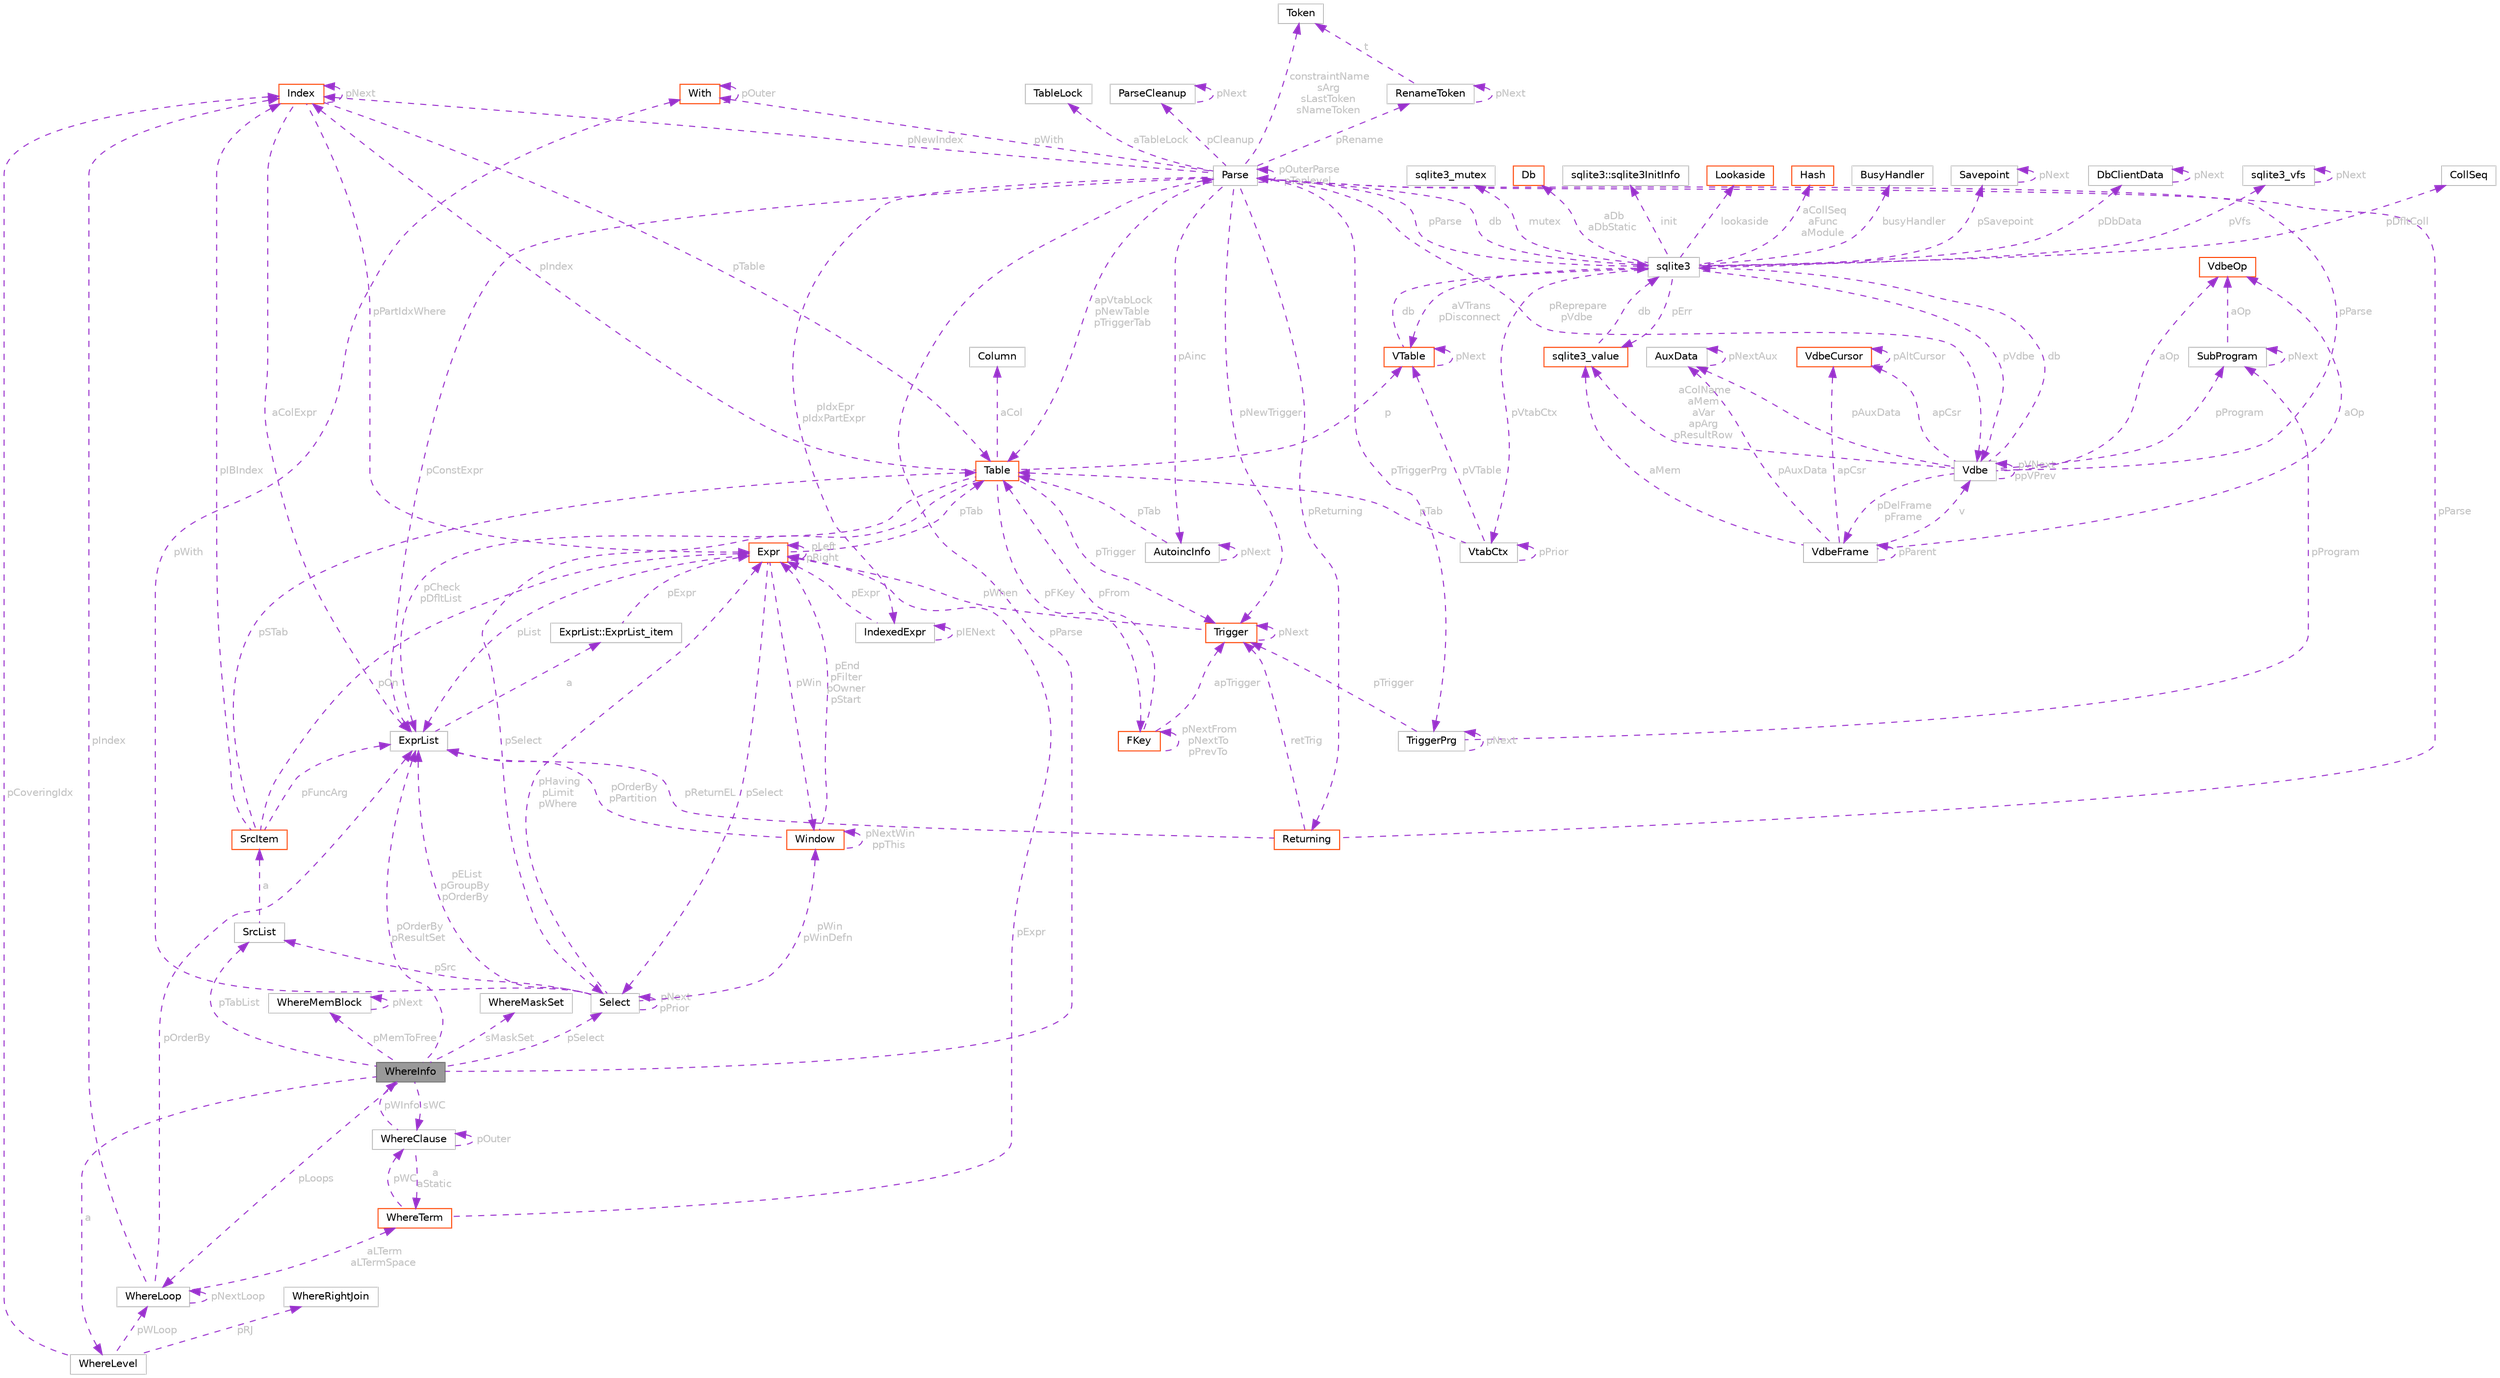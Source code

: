 digraph "WhereInfo"
{
 // LATEX_PDF_SIZE
  bgcolor="transparent";
  edge [fontname=Helvetica,fontsize=10,labelfontname=Helvetica,labelfontsize=10];
  node [fontname=Helvetica,fontsize=10,shape=box,height=0.2,width=0.4];
  Node1 [id="Node000001",label="WhereInfo",height=0.2,width=0.4,color="gray40", fillcolor="grey60", style="filled", fontcolor="black",tooltip=" "];
  Node2 -> Node1 [id="edge1_Node000001_Node000002",dir="back",color="darkorchid3",style="dashed",tooltip=" ",label=" pParse",fontcolor="grey" ];
  Node2 [id="Node000002",label="Parse",height=0.2,width=0.4,color="grey75", fillcolor="white", style="filled",URL="$structParse.html",tooltip=" "];
  Node3 -> Node2 [id="edge2_Node000002_Node000003",dir="back",color="darkorchid3",style="dashed",tooltip=" ",label=" db",fontcolor="grey" ];
  Node3 [id="Node000003",label="sqlite3",height=0.2,width=0.4,color="grey75", fillcolor="white", style="filled",URL="$structsqlite3.html",tooltip=" "];
  Node4 -> Node3 [id="edge3_Node000003_Node000004",dir="back",color="darkorchid3",style="dashed",tooltip=" ",label=" pVfs",fontcolor="grey" ];
  Node4 [id="Node000004",label="sqlite3_vfs",height=0.2,width=0.4,color="grey75", fillcolor="white", style="filled",URL="$structsqlite3__vfs.html",tooltip=" "];
  Node4 -> Node4 [id="edge4_Node000004_Node000004",dir="back",color="darkorchid3",style="dashed",tooltip=" ",label=" pNext",fontcolor="grey" ];
  Node5 -> Node3 [id="edge5_Node000003_Node000005",dir="back",color="darkorchid3",style="dashed",tooltip=" ",label=" pVdbe",fontcolor="grey" ];
  Node5 [id="Node000005",label="Vdbe",height=0.2,width=0.4,color="grey75", fillcolor="white", style="filled",URL="$structVdbe.html",tooltip=" "];
  Node3 -> Node5 [id="edge6_Node000005_Node000003",dir="back",color="darkorchid3",style="dashed",tooltip=" ",label=" db",fontcolor="grey" ];
  Node5 -> Node5 [id="edge7_Node000005_Node000005",dir="back",color="darkorchid3",style="dashed",tooltip=" ",label=" pVNext\nppVPrev",fontcolor="grey" ];
  Node2 -> Node5 [id="edge8_Node000005_Node000002",dir="back",color="darkorchid3",style="dashed",tooltip=" ",label=" pParse",fontcolor="grey" ];
  Node6 -> Node5 [id="edge9_Node000005_Node000006",dir="back",color="darkorchid3",style="dashed",tooltip=" ",label=" aColName\naMem\naVar\napArg\npResultRow",fontcolor="grey" ];
  Node6 [id="Node000006",label="sqlite3_value",height=0.2,width=0.4,color="orangered", fillcolor="white", style="filled",URL="$structsqlite3__value.html",tooltip=" "];
  Node3 -> Node6 [id="edge10_Node000006_Node000003",dir="back",color="darkorchid3",style="dashed",tooltip=" ",label=" db",fontcolor="grey" ];
  Node10 -> Node5 [id="edge11_Node000005_Node000010",dir="back",color="darkorchid3",style="dashed",tooltip=" ",label=" apCsr",fontcolor="grey" ];
  Node10 [id="Node000010",label="VdbeCursor",height=0.2,width=0.4,color="orangered", fillcolor="white", style="filled",URL="$structVdbeCursor.html",tooltip=" "];
  Node10 -> Node10 [id="edge12_Node000010_Node000010",dir="back",color="darkorchid3",style="dashed",tooltip=" ",label=" pAltCursor",fontcolor="grey" ];
  Node45 -> Node5 [id="edge13_Node000005_Node000045",dir="back",color="darkorchid3",style="dashed",tooltip=" ",label=" aOp",fontcolor="grey" ];
  Node45 [id="Node000045",label="VdbeOp",height=0.2,width=0.4,color="orangered", fillcolor="white", style="filled",URL="$structVdbeOp.html",tooltip=" "];
  Node80 -> Node5 [id="edge14_Node000005_Node000080",dir="back",color="darkorchid3",style="dashed",tooltip=" ",label=" pDelFrame\npFrame",fontcolor="grey" ];
  Node80 [id="Node000080",label="VdbeFrame",height=0.2,width=0.4,color="grey75", fillcolor="white", style="filled",URL="$structVdbeFrame.html",tooltip=" "];
  Node5 -> Node80 [id="edge15_Node000080_Node000005",dir="back",color="darkorchid3",style="dashed",tooltip=" ",label=" v",fontcolor="grey" ];
  Node80 -> Node80 [id="edge16_Node000080_Node000080",dir="back",color="darkorchid3",style="dashed",tooltip=" ",label=" pParent",fontcolor="grey" ];
  Node45 -> Node80 [id="edge17_Node000080_Node000045",dir="back",color="darkorchid3",style="dashed",tooltip=" ",label=" aOp",fontcolor="grey" ];
  Node6 -> Node80 [id="edge18_Node000080_Node000006",dir="back",color="darkorchid3",style="dashed",tooltip=" ",label=" aMem",fontcolor="grey" ];
  Node10 -> Node80 [id="edge19_Node000080_Node000010",dir="back",color="darkorchid3",style="dashed",tooltip=" ",label=" apCsr",fontcolor="grey" ];
  Node81 -> Node80 [id="edge20_Node000080_Node000081",dir="back",color="darkorchid3",style="dashed",tooltip=" ",label=" pAuxData",fontcolor="grey" ];
  Node81 [id="Node000081",label="AuxData",height=0.2,width=0.4,color="grey75", fillcolor="white", style="filled",URL="$structAuxData.html",tooltip=" "];
  Node81 -> Node81 [id="edge21_Node000081_Node000081",dir="back",color="darkorchid3",style="dashed",tooltip=" ",label=" pNextAux",fontcolor="grey" ];
  Node78 -> Node5 [id="edge22_Node000005_Node000078",dir="back",color="darkorchid3",style="dashed",tooltip=" ",label=" pProgram",fontcolor="grey" ];
  Node78 [id="Node000078",label="SubProgram",height=0.2,width=0.4,color="grey75", fillcolor="white", style="filled",URL="$structSubProgram.html",tooltip=" "];
  Node45 -> Node78 [id="edge23_Node000078_Node000045",dir="back",color="darkorchid3",style="dashed",tooltip=" ",label=" aOp",fontcolor="grey" ];
  Node78 -> Node78 [id="edge24_Node000078_Node000078",dir="back",color="darkorchid3",style="dashed",tooltip=" ",label=" pNext",fontcolor="grey" ];
  Node81 -> Node5 [id="edge25_Node000005_Node000081",dir="back",color="darkorchid3",style="dashed",tooltip=" ",label=" pAuxData",fontcolor="grey" ];
  Node27 -> Node3 [id="edge26_Node000003_Node000027",dir="back",color="darkorchid3",style="dashed",tooltip=" ",label=" pDfltColl",fontcolor="grey" ];
  Node27 [id="Node000027",label="CollSeq",height=0.2,width=0.4,color="grey75", fillcolor="white", style="filled",URL="$structCollSeq.html",tooltip=" "];
  Node29 -> Node3 [id="edge27_Node000003_Node000029",dir="back",color="darkorchid3",style="dashed",tooltip=" ",label=" mutex",fontcolor="grey" ];
  Node29 [id="Node000029",label="sqlite3_mutex",height=0.2,width=0.4,color="grey75", fillcolor="white", style="filled",URL="$structsqlite3__mutex.html",tooltip=" "];
  Node82 -> Node3 [id="edge28_Node000003_Node000082",dir="back",color="darkorchid3",style="dashed",tooltip=" ",label=" aDb\naDbStatic",fontcolor="grey" ];
  Node82 [id="Node000082",label="Db",height=0.2,width=0.4,color="orangered", fillcolor="white", style="filled",URL="$structDb.html",tooltip=" "];
  Node83 -> Node3 [id="edge29_Node000003_Node000083",dir="back",color="darkorchid3",style="dashed",tooltip=" ",label=" init",fontcolor="grey" ];
  Node83 [id="Node000083",label="sqlite3::sqlite3InitInfo",height=0.2,width=0.4,color="grey75", fillcolor="white", style="filled",URL="$structsqlite3_1_1sqlite3InitInfo.html",tooltip=" "];
  Node2 -> Node3 [id="edge30_Node000003_Node000002",dir="back",color="darkorchid3",style="dashed",tooltip=" ",label=" pParse",fontcolor="grey" ];
  Node6 -> Node3 [id="edge31_Node000003_Node000006",dir="back",color="darkorchid3",style="dashed",tooltip=" ",label=" pErr",fontcolor="grey" ];
  Node84 -> Node3 [id="edge32_Node000003_Node000084",dir="back",color="darkorchid3",style="dashed",tooltip=" ",label=" lookaside",fontcolor="grey" ];
  Node84 [id="Node000084",label="Lookaside",height=0.2,width=0.4,color="orangered", fillcolor="white", style="filled",URL="$structLookaside.html",tooltip=" "];
  Node54 -> Node3 [id="edge33_Node000003_Node000054",dir="back",color="darkorchid3",style="dashed",tooltip=" ",label=" aCollSeq\naFunc\naModule",fontcolor="grey" ];
  Node54 [id="Node000054",label="Hash",height=0.2,width=0.4,color="orangered", fillcolor="white", style="filled",URL="$structHash.html",tooltip=" "];
  Node86 -> Node3 [id="edge34_Node000003_Node000086",dir="back",color="darkorchid3",style="dashed",tooltip=" ",label=" pVtabCtx",fontcolor="grey" ];
  Node86 [id="Node000086",label="VtabCtx",height=0.2,width=0.4,color="grey75", fillcolor="white", style="filled",URL="$structVtabCtx.html",tooltip=" "];
  Node48 -> Node86 [id="edge35_Node000086_Node000048",dir="back",color="darkorchid3",style="dashed",tooltip=" ",label=" pVTable",fontcolor="grey" ];
  Node48 [id="Node000048",label="VTable",height=0.2,width=0.4,color="orangered", fillcolor="white", style="filled",URL="$structVTable.html",tooltip=" "];
  Node3 -> Node48 [id="edge36_Node000048_Node000003",dir="back",color="darkorchid3",style="dashed",tooltip=" ",label=" db",fontcolor="grey" ];
  Node48 -> Node48 [id="edge37_Node000048_Node000048",dir="back",color="darkorchid3",style="dashed",tooltip=" ",label=" pNext",fontcolor="grey" ];
  Node50 -> Node86 [id="edge38_Node000086_Node000050",dir="back",color="darkorchid3",style="dashed",tooltip=" ",label=" pTab",fontcolor="grey" ];
  Node50 [id="Node000050",label="Table",height=0.2,width=0.4,color="orangered", fillcolor="white", style="filled",URL="$structTable.html",tooltip=" "];
  Node51 -> Node50 [id="edge39_Node000050_Node000051",dir="back",color="darkorchid3",style="dashed",tooltip=" ",label=" aCol",fontcolor="grey" ];
  Node51 [id="Node000051",label="Column",height=0.2,width=0.4,color="grey75", fillcolor="white", style="filled",URL="$structColumn.html",tooltip=" "];
  Node52 -> Node50 [id="edge40_Node000050_Node000052",dir="back",color="darkorchid3",style="dashed",tooltip=" ",label=" pIndex",fontcolor="grey" ];
  Node52 [id="Node000052",label="Index",height=0.2,width=0.4,color="orangered", fillcolor="white", style="filled",URL="$structIndex.html",tooltip=" "];
  Node50 -> Node52 [id="edge41_Node000052_Node000050",dir="back",color="darkorchid3",style="dashed",tooltip=" ",label=" pTable",fontcolor="grey" ];
  Node52 -> Node52 [id="edge42_Node000052_Node000052",dir="back",color="darkorchid3",style="dashed",tooltip=" ",label=" pNext",fontcolor="grey" ];
  Node57 -> Node52 [id="edge43_Node000052_Node000057",dir="back",color="darkorchid3",style="dashed",tooltip=" ",label=" pPartIdxWhere",fontcolor="grey" ];
  Node57 [id="Node000057",label="Expr",height=0.2,width=0.4,color="orangered", fillcolor="white", style="filled",URL="$structExpr.html",tooltip=" "];
  Node57 -> Node57 [id="edge44_Node000057_Node000057",dir="back",color="darkorchid3",style="dashed",tooltip=" ",label=" pLeft\npRight",fontcolor="grey" ];
  Node58 -> Node57 [id="edge45_Node000057_Node000058",dir="back",color="darkorchid3",style="dashed",tooltip=" ",label=" pList",fontcolor="grey" ];
  Node58 [id="Node000058",label="ExprList",height=0.2,width=0.4,color="grey75", fillcolor="white", style="filled",URL="$structExprList.html",tooltip=" "];
  Node59 -> Node58 [id="edge46_Node000058_Node000059",dir="back",color="darkorchid3",style="dashed",tooltip=" ",label=" a",fontcolor="grey" ];
  Node59 [id="Node000059",label="ExprList::ExprList_item",height=0.2,width=0.4,color="grey75", fillcolor="white", style="filled",URL="$structExprList_1_1ExprList__item.html",tooltip=" "];
  Node57 -> Node59 [id="edge47_Node000059_Node000057",dir="back",color="darkorchid3",style="dashed",tooltip=" ",label=" pExpr",fontcolor="grey" ];
  Node60 -> Node57 [id="edge48_Node000057_Node000060",dir="back",color="darkorchid3",style="dashed",tooltip=" ",label=" pSelect",fontcolor="grey" ];
  Node60 [id="Node000060",label="Select",height=0.2,width=0.4,color="grey75", fillcolor="white", style="filled",URL="$structSelect.html",tooltip=" "];
  Node58 -> Node60 [id="edge49_Node000060_Node000058",dir="back",color="darkorchid3",style="dashed",tooltip=" ",label=" pEList\npGroupBy\npOrderBy",fontcolor="grey" ];
  Node61 -> Node60 [id="edge50_Node000060_Node000061",dir="back",color="darkorchid3",style="dashed",tooltip=" ",label=" pSrc",fontcolor="grey" ];
  Node61 [id="Node000061",label="SrcList",height=0.2,width=0.4,color="grey75", fillcolor="white", style="filled",URL="$structSrcList.html",tooltip=" "];
  Node62 -> Node61 [id="edge51_Node000061_Node000062",dir="back",color="darkorchid3",style="dashed",tooltip=" ",label=" a",fontcolor="grey" ];
  Node62 [id="Node000062",label="SrcItem",height=0.2,width=0.4,color="orangered", fillcolor="white", style="filled",URL="$structSrcItem.html",tooltip=" "];
  Node50 -> Node62 [id="edge52_Node000062_Node000050",dir="back",color="darkorchid3",style="dashed",tooltip=" ",label=" pSTab",fontcolor="grey" ];
  Node58 -> Node62 [id="edge53_Node000062_Node000058",dir="back",color="darkorchid3",style="dashed",tooltip=" ",label=" pFuncArg",fontcolor="grey" ];
  Node52 -> Node62 [id="edge54_Node000062_Node000052",dir="back",color="darkorchid3",style="dashed",tooltip=" ",label=" pIBIndex",fontcolor="grey" ];
  Node57 -> Node62 [id="edge55_Node000062_Node000057",dir="back",color="darkorchid3",style="dashed",tooltip=" ",label=" pOn",fontcolor="grey" ];
  Node57 -> Node60 [id="edge56_Node000060_Node000057",dir="back",color="darkorchid3",style="dashed",tooltip=" ",label=" pHaving\npLimit\npWhere",fontcolor="grey" ];
  Node60 -> Node60 [id="edge57_Node000060_Node000060",dir="back",color="darkorchid3",style="dashed",tooltip=" ",label=" pNext\npPrior",fontcolor="grey" ];
  Node67 -> Node60 [id="edge58_Node000060_Node000067",dir="back",color="darkorchid3",style="dashed",tooltip=" ",label=" pWith",fontcolor="grey" ];
  Node67 [id="Node000067",label="With",height=0.2,width=0.4,color="orangered", fillcolor="white", style="filled",URL="$structWith.html",tooltip=" "];
  Node67 -> Node67 [id="edge59_Node000067_Node000067",dir="back",color="darkorchid3",style="dashed",tooltip=" ",label=" pOuter",fontcolor="grey" ];
  Node69 -> Node60 [id="edge60_Node000060_Node000069",dir="back",color="darkorchid3",style="dashed",tooltip=" ",label=" pWin\npWinDefn",fontcolor="grey" ];
  Node69 [id="Node000069",label="Window",height=0.2,width=0.4,color="orangered", fillcolor="white", style="filled",URL="$structWindow.html",tooltip=" "];
  Node58 -> Node69 [id="edge61_Node000069_Node000058",dir="back",color="darkorchid3",style="dashed",tooltip=" ",label=" pOrderBy\npPartition",fontcolor="grey" ];
  Node57 -> Node69 [id="edge62_Node000069_Node000057",dir="back",color="darkorchid3",style="dashed",tooltip=" ",label=" pEnd\npFilter\npOwner\npStart",fontcolor="grey" ];
  Node69 -> Node69 [id="edge63_Node000069_Node000069",dir="back",color="darkorchid3",style="dashed",tooltip=" ",label=" pNextWin\nppThis",fontcolor="grey" ];
  Node50 -> Node57 [id="edge64_Node000057_Node000050",dir="back",color="darkorchid3",style="dashed",tooltip=" ",label=" pTab",fontcolor="grey" ];
  Node69 -> Node57 [id="edge65_Node000057_Node000069",dir="back",color="darkorchid3",style="dashed",tooltip=" ",label=" pWin",fontcolor="grey" ];
  Node58 -> Node52 [id="edge66_Node000052_Node000058",dir="back",color="darkorchid3",style="dashed",tooltip=" ",label=" aColExpr",fontcolor="grey" ];
  Node58 -> Node50 [id="edge67_Node000050_Node000058",dir="back",color="darkorchid3",style="dashed",tooltip=" ",label=" pCheck\npDfltList",fontcolor="grey" ];
  Node73 -> Node50 [id="edge68_Node000050_Node000073",dir="back",color="darkorchid3",style="dashed",tooltip=" ",label=" pFKey",fontcolor="grey" ];
  Node73 [id="Node000073",label="FKey",height=0.2,width=0.4,color="orangered", fillcolor="white", style="filled",URL="$structFKey.html",tooltip=" "];
  Node50 -> Node73 [id="edge69_Node000073_Node000050",dir="back",color="darkorchid3",style="dashed",tooltip=" ",label=" pFrom",fontcolor="grey" ];
  Node73 -> Node73 [id="edge70_Node000073_Node000073",dir="back",color="darkorchid3",style="dashed",tooltip=" ",label=" pNextFrom\npNextTo\npPrevTo",fontcolor="grey" ];
  Node74 -> Node73 [id="edge71_Node000073_Node000074",dir="back",color="darkorchid3",style="dashed",tooltip=" ",label=" apTrigger",fontcolor="grey" ];
  Node74 [id="Node000074",label="Trigger",height=0.2,width=0.4,color="orangered", fillcolor="white", style="filled",URL="$structTrigger.html",tooltip=" "];
  Node57 -> Node74 [id="edge72_Node000074_Node000057",dir="back",color="darkorchid3",style="dashed",tooltip=" ",label=" pWhen",fontcolor="grey" ];
  Node74 -> Node74 [id="edge73_Node000074_Node000074",dir="back",color="darkorchid3",style="dashed",tooltip=" ",label=" pNext",fontcolor="grey" ];
  Node60 -> Node50 [id="edge74_Node000050_Node000060",dir="back",color="darkorchid3",style="dashed",tooltip=" ",label=" pSelect",fontcolor="grey" ];
  Node48 -> Node50 [id="edge75_Node000050_Node000048",dir="back",color="darkorchid3",style="dashed",tooltip=" ",label=" p",fontcolor="grey" ];
  Node74 -> Node50 [id="edge76_Node000050_Node000074",dir="back",color="darkorchid3",style="dashed",tooltip=" ",label=" pTrigger",fontcolor="grey" ];
  Node86 -> Node86 [id="edge77_Node000086_Node000086",dir="back",color="darkorchid3",style="dashed",tooltip=" ",label=" pPrior",fontcolor="grey" ];
  Node48 -> Node3 [id="edge78_Node000003_Node000048",dir="back",color="darkorchid3",style="dashed",tooltip=" ",label=" aVTrans\npDisconnect",fontcolor="grey" ];
  Node87 -> Node3 [id="edge79_Node000003_Node000087",dir="back",color="darkorchid3",style="dashed",tooltip=" ",label=" busyHandler",fontcolor="grey" ];
  Node87 [id="Node000087",label="BusyHandler",height=0.2,width=0.4,color="grey75", fillcolor="white", style="filled",URL="$structBusyHandler.html",tooltip=" "];
  Node88 -> Node3 [id="edge80_Node000003_Node000088",dir="back",color="darkorchid3",style="dashed",tooltip=" ",label=" pSavepoint",fontcolor="grey" ];
  Node88 [id="Node000088",label="Savepoint",height=0.2,width=0.4,color="grey75", fillcolor="white", style="filled",URL="$structSavepoint.html",tooltip=" "];
  Node88 -> Node88 [id="edge81_Node000088_Node000088",dir="back",color="darkorchid3",style="dashed",tooltip=" ",label=" pNext",fontcolor="grey" ];
  Node89 -> Node3 [id="edge82_Node000003_Node000089",dir="back",color="darkorchid3",style="dashed",tooltip=" ",label=" pDbData",fontcolor="grey" ];
  Node89 [id="Node000089",label="DbClientData",height=0.2,width=0.4,color="grey75", fillcolor="white", style="filled",URL="$structDbClientData.html",tooltip=" "];
  Node89 -> Node89 [id="edge83_Node000089_Node000089",dir="back",color="darkorchid3",style="dashed",tooltip=" ",label=" pNext",fontcolor="grey" ];
  Node5 -> Node2 [id="edge84_Node000002_Node000005",dir="back",color="darkorchid3",style="dashed",tooltip=" ",label=" pReprepare\npVdbe",fontcolor="grey" ];
  Node58 -> Node2 [id="edge85_Node000002_Node000058",dir="back",color="darkorchid3",style="dashed",tooltip=" ",label=" pConstExpr",fontcolor="grey" ];
  Node90 -> Node2 [id="edge86_Node000002_Node000090",dir="back",color="darkorchid3",style="dashed",tooltip=" ",label=" pIdxEpr\npIdxPartExpr",fontcolor="grey" ];
  Node90 [id="Node000090",label="IndexedExpr",height=0.2,width=0.4,color="grey75", fillcolor="white", style="filled",URL="$structIndexedExpr.html",tooltip=" "];
  Node57 -> Node90 [id="edge87_Node000090_Node000057",dir="back",color="darkorchid3",style="dashed",tooltip=" ",label=" pExpr",fontcolor="grey" ];
  Node90 -> Node90 [id="edge88_Node000090_Node000090",dir="back",color="darkorchid3",style="dashed",tooltip=" ",label=" pIENext",fontcolor="grey" ];
  Node91 -> Node2 [id="edge89_Node000002_Node000091",dir="back",color="darkorchid3",style="dashed",tooltip=" ",label=" aTableLock",fontcolor="grey" ];
  Node91 [id="Node000091",label="TableLock",height=0.2,width=0.4,color="grey75", fillcolor="white", style="filled",URL="$structTableLock.html",tooltip=" "];
  Node92 -> Node2 [id="edge90_Node000002_Node000092",dir="back",color="darkorchid3",style="dashed",tooltip=" ",label=" pAinc",fontcolor="grey" ];
  Node92 [id="Node000092",label="AutoincInfo",height=0.2,width=0.4,color="grey75", fillcolor="white", style="filled",URL="$structAutoincInfo.html",tooltip=" "];
  Node92 -> Node92 [id="edge91_Node000092_Node000092",dir="back",color="darkorchid3",style="dashed",tooltip=" ",label=" pNext",fontcolor="grey" ];
  Node50 -> Node92 [id="edge92_Node000092_Node000050",dir="back",color="darkorchid3",style="dashed",tooltip=" ",label=" pTab",fontcolor="grey" ];
  Node2 -> Node2 [id="edge93_Node000002_Node000002",dir="back",color="darkorchid3",style="dashed",tooltip=" ",label=" pOuterParse\npToplevel",fontcolor="grey" ];
  Node50 -> Node2 [id="edge94_Node000002_Node000050",dir="back",color="darkorchid3",style="dashed",tooltip=" ",label=" apVtabLock\npNewTable\npTriggerTab",fontcolor="grey" ];
  Node93 -> Node2 [id="edge95_Node000002_Node000093",dir="back",color="darkorchid3",style="dashed",tooltip=" ",label=" pTriggerPrg",fontcolor="grey" ];
  Node93 [id="Node000093",label="TriggerPrg",height=0.2,width=0.4,color="grey75", fillcolor="white", style="filled",URL="$structTriggerPrg.html",tooltip=" "];
  Node74 -> Node93 [id="edge96_Node000093_Node000074",dir="back",color="darkorchid3",style="dashed",tooltip=" ",label=" pTrigger",fontcolor="grey" ];
  Node93 -> Node93 [id="edge97_Node000093_Node000093",dir="back",color="darkorchid3",style="dashed",tooltip=" ",label=" pNext",fontcolor="grey" ];
  Node78 -> Node93 [id="edge98_Node000093_Node000078",dir="back",color="darkorchid3",style="dashed",tooltip=" ",label=" pProgram",fontcolor="grey" ];
  Node94 -> Node2 [id="edge99_Node000002_Node000094",dir="back",color="darkorchid3",style="dashed",tooltip=" ",label=" pCleanup",fontcolor="grey" ];
  Node94 [id="Node000094",label="ParseCleanup",height=0.2,width=0.4,color="grey75", fillcolor="white", style="filled",URL="$structParseCleanup.html",tooltip=" "];
  Node94 -> Node94 [id="edge100_Node000094_Node000094",dir="back",color="darkorchid3",style="dashed",tooltip=" ",label=" pNext",fontcolor="grey" ];
  Node95 -> Node2 [id="edge101_Node000002_Node000095",dir="back",color="darkorchid3",style="dashed",tooltip=" ",label=" constraintName\nsArg\nsLastToken\nsNameToken",fontcolor="grey" ];
  Node95 [id="Node000095",label="Token",height=0.2,width=0.4,color="grey75", fillcolor="white", style="filled",URL="$structToken.html",tooltip=" "];
  Node96 -> Node2 [id="edge102_Node000002_Node000096",dir="back",color="darkorchid3",style="dashed",tooltip=" ",label=" pReturning",fontcolor="grey" ];
  Node96 [id="Node000096",label="Returning",height=0.2,width=0.4,color="orangered", fillcolor="white", style="filled",URL="$structReturning.html",tooltip=" "];
  Node2 -> Node96 [id="edge103_Node000096_Node000002",dir="back",color="darkorchid3",style="dashed",tooltip=" ",label=" pParse",fontcolor="grey" ];
  Node58 -> Node96 [id="edge104_Node000096_Node000058",dir="back",color="darkorchid3",style="dashed",tooltip=" ",label=" pReturnEL",fontcolor="grey" ];
  Node74 -> Node96 [id="edge105_Node000096_Node000074",dir="back",color="darkorchid3",style="dashed",tooltip=" ",label=" retTrig",fontcolor="grey" ];
  Node52 -> Node2 [id="edge106_Node000002_Node000052",dir="back",color="darkorchid3",style="dashed",tooltip=" ",label=" pNewIndex",fontcolor="grey" ];
  Node74 -> Node2 [id="edge107_Node000002_Node000074",dir="back",color="darkorchid3",style="dashed",tooltip=" ",label=" pNewTrigger",fontcolor="grey" ];
  Node67 -> Node2 [id="edge108_Node000002_Node000067",dir="back",color="darkorchid3",style="dashed",tooltip=" ",label=" pWith",fontcolor="grey" ];
  Node97 -> Node2 [id="edge109_Node000002_Node000097",dir="back",color="darkorchid3",style="dashed",tooltip=" ",label=" pRename",fontcolor="grey" ];
  Node97 [id="Node000097",label="RenameToken",height=0.2,width=0.4,color="grey75", fillcolor="white", style="filled",URL="$structRenameToken.html",tooltip=" "];
  Node95 -> Node97 [id="edge110_Node000097_Node000095",dir="back",color="darkorchid3",style="dashed",tooltip=" ",label=" t",fontcolor="grey" ];
  Node97 -> Node97 [id="edge111_Node000097_Node000097",dir="back",color="darkorchid3",style="dashed",tooltip=" ",label=" pNext",fontcolor="grey" ];
  Node61 -> Node1 [id="edge112_Node000001_Node000061",dir="back",color="darkorchid3",style="dashed",tooltip=" ",label=" pTabList",fontcolor="grey" ];
  Node58 -> Node1 [id="edge113_Node000001_Node000058",dir="back",color="darkorchid3",style="dashed",tooltip=" ",label=" pOrderBy\npResultSet",fontcolor="grey" ];
  Node60 -> Node1 [id="edge114_Node000001_Node000060",dir="back",color="darkorchid3",style="dashed",tooltip=" ",label=" pSelect",fontcolor="grey" ];
  Node98 -> Node1 [id="edge115_Node000001_Node000098",dir="back",color="darkorchid3",style="dashed",tooltip=" ",label=" pLoops",fontcolor="grey" ];
  Node98 [id="Node000098",label="WhereLoop",height=0.2,width=0.4,color="grey75", fillcolor="white", style="filled",URL="$structWhereLoop.html",tooltip=" "];
  Node52 -> Node98 [id="edge116_Node000098_Node000052",dir="back",color="darkorchid3",style="dashed",tooltip=" ",label=" pIndex",fontcolor="grey" ];
  Node58 -> Node98 [id="edge117_Node000098_Node000058",dir="back",color="darkorchid3",style="dashed",tooltip=" ",label=" pOrderBy",fontcolor="grey" ];
  Node99 -> Node98 [id="edge118_Node000098_Node000099",dir="back",color="darkorchid3",style="dashed",tooltip=" ",label=" aLTerm\naLTermSpace",fontcolor="grey" ];
  Node99 [id="Node000099",label="WhereTerm",height=0.2,width=0.4,color="orangered", fillcolor="white", style="filled",URL="$structWhereTerm.html",tooltip=" "];
  Node57 -> Node99 [id="edge119_Node000099_Node000057",dir="back",color="darkorchid3",style="dashed",tooltip=" ",label=" pExpr",fontcolor="grey" ];
  Node100 -> Node99 [id="edge120_Node000099_Node000100",dir="back",color="darkorchid3",style="dashed",tooltip=" ",label=" pWC",fontcolor="grey" ];
  Node100 [id="Node000100",label="WhereClause",height=0.2,width=0.4,color="grey75", fillcolor="white", style="filled",URL="$structWhereClause.html",tooltip=" "];
  Node1 -> Node100 [id="edge121_Node000100_Node000001",dir="back",color="darkorchid3",style="dashed",tooltip=" ",label=" pWInfo",fontcolor="grey" ];
  Node100 -> Node100 [id="edge122_Node000100_Node000100",dir="back",color="darkorchid3",style="dashed",tooltip=" ",label=" pOuter",fontcolor="grey" ];
  Node99 -> Node100 [id="edge123_Node000100_Node000099",dir="back",color="darkorchid3",style="dashed",tooltip=" ",label=" a\naStatic",fontcolor="grey" ];
  Node98 -> Node98 [id="edge124_Node000098_Node000098",dir="back",color="darkorchid3",style="dashed",tooltip=" ",label=" pNextLoop",fontcolor="grey" ];
  Node103 -> Node1 [id="edge125_Node000001_Node000103",dir="back",color="darkorchid3",style="dashed",tooltip=" ",label=" pMemToFree",fontcolor="grey" ];
  Node103 [id="Node000103",label="WhereMemBlock",height=0.2,width=0.4,color="grey75", fillcolor="white", style="filled",URL="$structWhereMemBlock.html",tooltip=" "];
  Node103 -> Node103 [id="edge126_Node000103_Node000103",dir="back",color="darkorchid3",style="dashed",tooltip=" ",label=" pNext",fontcolor="grey" ];
  Node100 -> Node1 [id="edge127_Node000001_Node000100",dir="back",color="darkorchid3",style="dashed",tooltip=" ",label=" sWC",fontcolor="grey" ];
  Node104 -> Node1 [id="edge128_Node000001_Node000104",dir="back",color="darkorchid3",style="dashed",tooltip=" ",label=" sMaskSet",fontcolor="grey" ];
  Node104 [id="Node000104",label="WhereMaskSet",height=0.2,width=0.4,color="grey75", fillcolor="white", style="filled",URL="$structWhereMaskSet.html",tooltip=" "];
  Node105 -> Node1 [id="edge129_Node000001_Node000105",dir="back",color="darkorchid3",style="dashed",tooltip=" ",label=" a",fontcolor="grey" ];
  Node105 [id="Node000105",label="WhereLevel",height=0.2,width=0.4,color="grey75", fillcolor="white", style="filled",URL="$structWhereLevel.html",tooltip=" "];
  Node106 -> Node105 [id="edge130_Node000105_Node000106",dir="back",color="darkorchid3",style="dashed",tooltip=" ",label=" pRJ",fontcolor="grey" ];
  Node106 [id="Node000106",label="WhereRightJoin",height=0.2,width=0.4,color="grey75", fillcolor="white", style="filled",URL="$structWhereRightJoin.html",tooltip=" "];
  Node52 -> Node105 [id="edge131_Node000105_Node000052",dir="back",color="darkorchid3",style="dashed",tooltip=" ",label=" pCoveringIdx",fontcolor="grey" ];
  Node98 -> Node105 [id="edge132_Node000105_Node000098",dir="back",color="darkorchid3",style="dashed",tooltip=" ",label=" pWLoop",fontcolor="grey" ];
}
